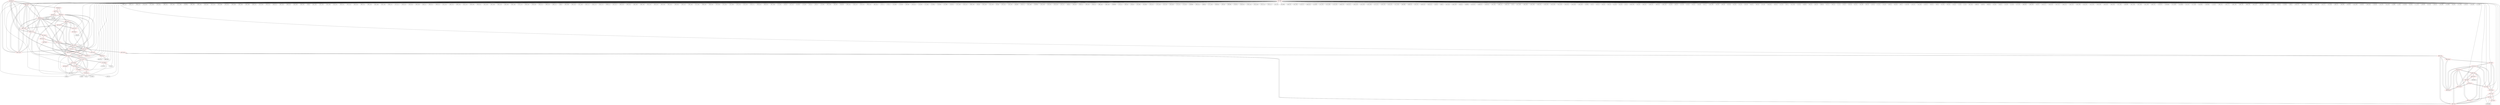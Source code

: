 graph {
	563 [label="(563) R35_T2" color=red]
	584 [label="(584) T16_T1"]
	583 [label="(583) T15_T1"]
	598 [label="(598) R35_T1"]
	582 [label="(582) T14_T1"]
	585 [label="(585) T17_T1"]
	564 [label="(564) R52_T1"]
	562 [label="(562) T22_T1"]
	564 [label="(564) R52_T1" color=red]
	567 [label="(567) D2_T"]
	568 [label="(568) C8_T"]
	563 [label="(563) R35_T2"]
	562 [label="(562) T22_T1"]
	565 [label="(565) R58_T1" color=red]
	566 [label="(566) R57_T1"]
	567 [label="(567) D2_T"]
	589 [label="(589) R29_T1"]
	598 [label="(598) R35_T1"]
	573 [label="(573) R40_T2"]
	593 [label="(593) R30_T1"]
	587 [label="(587) R27_T1"]
	588 [label="(588) R28_T1"]
	566 [label="(566) R57_T1" color=red]
	565 [label="(565) R58_T1"]
	567 [label="(567) D2_T"]
	567 [label="(567) D2_T" color=red]
	564 [label="(564) R52_T1"]
	568 [label="(568) C8_T"]
	565 [label="(565) R58_T1"]
	566 [label="(566) R57_T1"]
	589 [label="(589) R29_T1"]
	598 [label="(598) R35_T1"]
	573 [label="(573) R40_T2"]
	593 [label="(593) R30_T1"]
	587 [label="(587) R27_T1"]
	588 [label="(588) R28_T1"]
	607 [label="(607) R15_P1"]
	568 [label="(568) C8_T" color=red]
	567 [label="(567) D2_T"]
	564 [label="(564) R52_T1"]
	569 [label="(569) R36_T2" color=red]
	239 [label="(239) J5"]
	574 [label="(574) T18_T2"]
	570 [label="(570) R37_T2" color=red]
	105 [label="(105) U9"]
	4 [label="(4) TP3"]
	239 [label="(239) J5"]
	174 [label="(174) R57"]
	9 [label="(9) U1"]
	575 [label="(575) T19_T2"]
	571 [label="(571) R38_T2" color=red]
	239 [label="(239) J5"]
	9 [label="(9) U1"]
	576 [label="(576) T20_T2"]
	572 [label="(572) R39_T2" color=red]
	9 [label="(9) U1"]
	212 [label="(212) J4"]
	217 [label="(217) R71"]
	577 [label="(577) T21_T2"]
	573 [label="(573) R40_T2" color=red]
	589 [label="(589) R29_T1"]
	598 [label="(598) R35_T1"]
	593 [label="(593) R30_T1"]
	567 [label="(567) D2_T"]
	565 [label="(565) R58_T1"]
	587 [label="(587) R27_T1"]
	588 [label="(588) R28_T1"]
	562 [label="(562) T22_T1"]
	575 [label="(575) T19_T2"]
	574 [label="(574) T18_T2"]
	577 [label="(577) T21_T2"]
	576 [label="(576) T20_T2"]
	574 [label="(574) T18_T2" color=red]
	562 [label="(562) T22_T1"]
	575 [label="(575) T19_T2"]
	573 [label="(573) R40_T2"]
	577 [label="(577) T21_T2"]
	576 [label="(576) T20_T2"]
	569 [label="(569) R36_T2"]
	575 [label="(575) T19_T2" color=red]
	562 [label="(562) T22_T1"]
	574 [label="(574) T18_T2"]
	573 [label="(573) R40_T2"]
	577 [label="(577) T21_T2"]
	576 [label="(576) T20_T2"]
	570 [label="(570) R37_T2"]
	576 [label="(576) T20_T2" color=red]
	562 [label="(562) T22_T1"]
	575 [label="(575) T19_T2"]
	574 [label="(574) T18_T2"]
	573 [label="(573) R40_T2"]
	577 [label="(577) T21_T2"]
	571 [label="(571) R38_T2"]
	577 [label="(577) T21_T2" color=red]
	562 [label="(562) T22_T1"]
	575 [label="(575) T19_T2"]
	574 [label="(574) T18_T2"]
	573 [label="(573) R40_T2"]
	576 [label="(576) T20_T2"]
	572 [label="(572) R39_T2"]
	578 [label="(578) T10_T1" color=red]
	586 [label="(586) R23_T1"]
	594 [label="(594) R31_T1"]
	587 [label="(587) R27_T1"]
	579 [label="(579) T11_T1" color=red]
	591 [label="(591) R24_T1"]
	595 [label="(595) R32_T1"]
	588 [label="(588) R28_T1"]
	580 [label="(580) T12_T1" color=red]
	596 [label="(596) R33_T1"]
	589 [label="(589) R29_T1"]
	590 [label="(590) R25_T1"]
	581 [label="(581) T13_T1" color=red]
	593 [label="(593) R30_T1"]
	597 [label="(597) R34_T1"]
	592 [label="(592) R26_T1"]
	582 [label="(582) T14_T1" color=red]
	584 [label="(584) T16_T1"]
	583 [label="(583) T15_T1"]
	598 [label="(598) R35_T1"]
	585 [label="(585) T17_T1"]
	563 [label="(563) R35_T2"]
	594 [label="(594) R31_T1"]
	583 [label="(583) T15_T1" color=red]
	584 [label="(584) T16_T1"]
	598 [label="(598) R35_T1"]
	582 [label="(582) T14_T1"]
	585 [label="(585) T17_T1"]
	563 [label="(563) R35_T2"]
	595 [label="(595) R32_T1"]
	584 [label="(584) T16_T1" color=red]
	583 [label="(583) T15_T1"]
	598 [label="(598) R35_T1"]
	582 [label="(582) T14_T1"]
	585 [label="(585) T17_T1"]
	563 [label="(563) R35_T2"]
	596 [label="(596) R33_T1"]
	585 [label="(585) T17_T1" color=red]
	584 [label="(584) T16_T1"]
	583 [label="(583) T15_T1"]
	598 [label="(598) R35_T1"]
	582 [label="(582) T14_T1"]
	563 [label="(563) R35_T2"]
	597 [label="(597) R34_T1"]
	586 [label="(586) R23_T1" color=red]
	481 [label="(481) U41"]
	499 [label="(499) R136"]
	578 [label="(578) T10_T1"]
	587 [label="(587) R27_T1" color=red]
	589 [label="(589) R29_T1"]
	598 [label="(598) R35_T1"]
	573 [label="(573) R40_T2"]
	593 [label="(593) R30_T1"]
	567 [label="(567) D2_T"]
	565 [label="(565) R58_T1"]
	588 [label="(588) R28_T1"]
	578 [label="(578) T10_T1"]
	594 [label="(594) R31_T1"]
	588 [label="(588) R28_T1" color=red]
	589 [label="(589) R29_T1"]
	598 [label="(598) R35_T1"]
	573 [label="(573) R40_T2"]
	593 [label="(593) R30_T1"]
	567 [label="(567) D2_T"]
	565 [label="(565) R58_T1"]
	587 [label="(587) R27_T1"]
	595 [label="(595) R32_T1"]
	579 [label="(579) T11_T1"]
	589 [label="(589) R29_T1" color=red]
	598 [label="(598) R35_T1"]
	573 [label="(573) R40_T2"]
	593 [label="(593) R30_T1"]
	567 [label="(567) D2_T"]
	565 [label="(565) R58_T1"]
	587 [label="(587) R27_T1"]
	588 [label="(588) R28_T1"]
	596 [label="(596) R33_T1"]
	580 [label="(580) T12_T1"]
	590 [label="(590) R25_T1" color=red]
	302 [label="(302) R99"]
	297 [label="(297) J11"]
	580 [label="(580) T12_T1"]
	591 [label="(591) R24_T1" color=red]
	38 [label="(38) R29"]
	7 [label="(7) U2"]
	579 [label="(579) T11_T1"]
	592 [label="(592) R26_T1" color=red]
	9 [label="(9) U1"]
	7 [label="(7) U2"]
	581 [label="(581) T13_T1"]
	593 [label="(593) R30_T1" color=red]
	589 [label="(589) R29_T1"]
	598 [label="(598) R35_T1"]
	573 [label="(573) R40_T2"]
	567 [label="(567) D2_T"]
	565 [label="(565) R58_T1"]
	587 [label="(587) R27_T1"]
	588 [label="(588) R28_T1"]
	597 [label="(597) R34_T1"]
	581 [label="(581) T13_T1"]
	594 [label="(594) R31_T1" color=red]
	578 [label="(578) T10_T1"]
	587 [label="(587) R27_T1"]
	582 [label="(582) T14_T1"]
	595 [label="(595) R32_T1" color=red]
	583 [label="(583) T15_T1"]
	588 [label="(588) R28_T1"]
	579 [label="(579) T11_T1"]
	596 [label="(596) R33_T1" color=red]
	584 [label="(584) T16_T1"]
	589 [label="(589) R29_T1"]
	580 [label="(580) T12_T1"]
	597 [label="(597) R34_T1" color=red]
	585 [label="(585) T17_T1"]
	593 [label="(593) R30_T1"]
	581 [label="(581) T13_T1"]
	598 [label="(598) R35_T1" color=red]
	589 [label="(589) R29_T1"]
	573 [label="(573) R40_T2"]
	593 [label="(593) R30_T1"]
	567 [label="(567) D2_T"]
	565 [label="(565) R58_T1"]
	587 [label="(587) R27_T1"]
	588 [label="(588) R28_T1"]
	584 [label="(584) T16_T1"]
	583 [label="(583) T15_T1"]
	582 [label="(582) T14_T1"]
	585 [label="(585) T17_T1"]
	563 [label="(563) R35_T2"]
	599 [label="(599) T3_P1" color=red]
	603 [label="(603) R14_P1"]
	604 [label="(604) T6_P1"]
	602 [label="(602) R13_P1"]
	601 [label="(601) R12_P1"]
	600 [label="(600) T2_P1"]
	600 [label="(600) T2_P1" color=red]
	602 [label="(602) R13_P1"]
	599 [label="(599) T3_P1"]
	601 [label="(601) R12_P1"]
	606 [label="(606) T5_P1"]
	607 [label="(607) R15_P1"]
	601 [label="(601) R12_P1" color=red]
	612 [label="(612) R21_P1"]
	608 [label="(608) R16_P1"]
	605 [label="(605) R17_P1"]
	602 [label="(602) R13_P1"]
	599 [label="(599) T3_P1"]
	600 [label="(600) T2_P1"]
	602 [label="(602) R13_P1" color=red]
	616 [label="(616) T4_P1"]
	599 [label="(599) T3_P1"]
	601 [label="(601) R12_P1"]
	600 [label="(600) T2_P1"]
	603 [label="(603) R14_P1" color=red]
	556 [label="(556) DS12"]
	599 [label="(599) T3_P1"]
	604 [label="(604) T6_P1"]
	604 [label="(604) T6_P1" color=red]
	603 [label="(603) R14_P1"]
	599 [label="(599) T3_P1"]
	613 [label="(613) R22_P1"]
	605 [label="(605) R17_P1"]
	605 [label="(605) R17_P1" color=red]
	612 [label="(612) R21_P1"]
	608 [label="(608) R16_P1"]
	601 [label="(601) R12_P1"]
	613 [label="(613) R22_P1"]
	604 [label="(604) T6_P1"]
	606 [label="(606) T5_P1" color=red]
	600 [label="(600) T2_P1"]
	607 [label="(607) R15_P1"]
	608 [label="(608) R16_P1"]
	609 [label="(609) R20_P1"]
	607 [label="(607) R15_P1" color=red]
	567 [label="(567) D2_T"]
	600 [label="(600) T2_P1"]
	606 [label="(606) T5_P1"]
	608 [label="(608) R16_P1" color=red]
	612 [label="(612) R21_P1"]
	601 [label="(601) R12_P1"]
	605 [label="(605) R17_P1"]
	606 [label="(606) T5_P1"]
	609 [label="(609) R20_P1"]
	609 [label="(609) R20_P1" color=red]
	610 [label="(610) T8_P1"]
	608 [label="(608) R16_P1"]
	606 [label="(606) T5_P1"]
	610 [label="(610) T8_P1" color=red]
	611 [label="(611) T9_P1"]
	612 [label="(612) R21_P1"]
	614 [label="(614) R19_P1"]
	609 [label="(609) R20_P1"]
	611 [label="(611) T9_P1" color=red]
	613 [label="(613) R22_P1"]
	612 [label="(612) R21_P1"]
	610 [label="(610) T8_P1"]
	614 [label="(614) R19_P1"]
	612 [label="(612) R21_P1" color=red]
	608 [label="(608) R16_P1"]
	601 [label="(601) R12_P1"]
	605 [label="(605) R17_P1"]
	611 [label="(611) T9_P1"]
	610 [label="(610) T8_P1"]
	614 [label="(614) R19_P1"]
	613 [label="(613) R22_P1" color=red]
	611 [label="(611) T9_P1"]
	604 [label="(604) T6_P1"]
	605 [label="(605) R17_P1"]
	614 [label="(614) R19_P1" color=red]
	611 [label="(611) T9_P1"]
	612 [label="(612) R21_P1"]
	610 [label="(610) T8_P1"]
	615 [label="(615) T7_P1"]
	615 [label="(615) T7_P1" color=red]
	617 [label="(617) R1_P1"]
	616 [label="(616) T4_P1"]
	557 [label="(557) R154"]
	614 [label="(614) R19_P1"]
	616 [label="(616) T4_P1" color=red]
	602 [label="(602) R13_P1"]
	617 [label="(617) R1_P1"]
	615 [label="(615) T7_P1"]
	557 [label="(557) R154"]
	617 [label="(617) R1_P1" color=red]
	616 [label="(616) T4_P1"]
	615 [label="(615) T7_P1"]
	557 [label="(557) R154"]
	618 [label="(618) GND" color=red]
	396 [label="(396) C223"]
	395 [label="(395) C174"]
	394 [label="(394) C170"]
	414 [label="(414) C164"]
	412 [label="(412) C200"]
	413 [label="(413) C201"]
	406 [label="(406) C181"]
	407 [label="(407) C185"]
	411 [label="(411) C196"]
	209 [label="(209) R65"]
	408 [label="(408) C189"]
	409 [label="(409) C193"]
	410 [label="(410) C192"]
	417 [label="(417) C176"]
	415 [label="(415) C168"]
	433 [label="(433) C182"]
	204 [label="(204) C269"]
	434 [label="(434) C186"]
	435 [label="(435) C188"]
	436 [label="(436) C197"]
	437 [label="(437) C204"]
	432 [label="(432) C125"]
	416 [label="(416) C172"]
	431 [label="(431) C123"]
	418 [label="(418) C179"]
	419 [label="(419) C183"]
	420 [label="(420) C187"]
	195 [label="(195) J3"]
	421 [label="(421) C191"]
	422 [label="(422) C195"]
	423 [label="(423) C198"]
	424 [label="(424) C202"]
	403 [label="(403) C232"]
	397 [label="(397) C225"]
	404 [label="(404) C234"]
	399 [label="(399) C224"]
	400 [label="(400) C226"]
	401 [label="(401) C228"]
	402 [label="(402) C230"]
	398 [label="(398) C222"]
	427 [label="(427) C217"]
	428 [label="(428) C219"]
	429 [label="(429) C235"]
	430 [label="(430) C236"]
	202 [label="(202) U11"]
	383 [label="(383) C231"]
	208 [label="(208) C275"]
	207 [label="(207) C274"]
	206 [label="(206) C273"]
	405 [label="(405) C220"]
	447 [label="(447) C124"]
	439 [label="(439) C206"]
	440 [label="(440) C207"]
	441 [label="(441) C156"]
	442 [label="(442) C169"]
	443 [label="(443) C178"]
	444 [label="(444) C184"]
	445 [label="(445) C190"]
	197 [label="(197) C110"]
	446 [label="(446) C194"]
	196 [label="(196) C109"]
	455 [label="(455) C122"]
	448 [label="(448) C126"]
	449 [label="(449) C127"]
	194 [label="(194) J2"]
	465 [label="(465) C288"]
	450 [label="(450) C155"]
	451 [label="(451) C160"]
	452 [label="(452) C171"]
	453 [label="(453) C173"]
	454 [label="(454) C175"]
	198 [label="(198) C111"]
	457 [label="(457) C227"]
	458 [label="(458) C229"]
	459 [label="(459) C233"]
	464 [label="(464) C264"]
	460 [label="(460) C246"]
	461 [label="(461) C247"]
	462 [label="(462) C252"]
	463 [label="(463) C260"]
	392 [label="(392) C162"]
	438 [label="(438) C205"]
	426 [label="(426) C215"]
	393 [label="(393) C166"]
	471 [label="(471) C282"]
	468 [label="(468) C285"]
	469 [label="(469) C284"]
	470 [label="(470) C283"]
	472 [label="(472) C281"]
	473 [label="(473) C280"]
	474 [label="(474) C279"]
	475 [label="(475) C278"]
	476 [label="(476) C277"]
	425 [label="(425) C213"]
	466 [label="(466) C287"]
	467 [label="(467) C286"]
	9 [label="(9) U1"]
	172 [label="(172) C82"]
	106 [label="(106) U8"]
	107 [label="(107) U10"]
	181 [label="(181) R50"]
	173 [label="(173) C83"]
	105 [label="(105) U9"]
	104 [label="(104) U5"]
	108 [label="(108) U4"]
	170 [label="(170) C80"]
	382 [label="(382) C208"]
	166 [label="(166) C98"]
	168 [label="(168) C99"]
	169 [label="(169) C102"]
	203 [label="(203) C270"]
	379 [label="(379) C216"]
	380 [label="(380) C218"]
	381 [label="(381) C221"]
	178 [label="(178) C71"]
	179 [label="(179) U7"]
	162 [label="(162) R58"]
	176 [label="(176) C69"]
	148 [label="(148) C88"]
	149 [label="(149) C101"]
	151 [label="(151) R52"]
	171 [label="(171) C81"]
	153 [label="(153) R61"]
	155 [label="(155) R54"]
	157 [label="(157) R63"]
	146 [label="(146) C87"]
	147 [label="(147) C100"]
	325 [label="(325) C147"]
	306 [label="(306) C138"]
	241 [label="(241) J6"]
	324 [label="(324) C146"]
	314 [label="(314) C139"]
	237 [label="(237) J8"]
	310 [label="(310) C141"]
	301 [label="(301) U28"]
	242 [label="(242) JP3"]
	234 [label="(234) U17"]
	322 [label="(322) C148"]
	238 [label="(238) FB4"]
	323 [label="(323) C149"]
	319 [label="(319) U26"]
	318 [label="(318) C140"]
	321 [label="(321) U27"]
	239 [label="(239) J5"]
	240 [label="(240) X1"]
	299 [label="(299) U30"]
	300 [label="(300) U31"]
	295 [label="(295) U29"]
	296 [label="(296) U23"]
	284 [label="(284) C132"]
	285 [label="(285) C133"]
	288 [label="(288) R98"]
	274 [label="(274) U21"]
	287 [label="(287) Q2"]
	279 [label="(279) J10"]
	252 [label="(252) DS6"]
	251 [label="(251) DS5"]
	278 [label="(278) C137"]
	275 [label="(275) C134"]
	257 [label="(257) U18"]
	276 [label="(276) C135"]
	272 [label="(272) U22"]
	273 [label="(273) U20"]
	249 [label="(249) R88"]
	248 [label="(248) C131"]
	283 [label="(283) D5"]
	277 [label="(277) C136"]
	256 [label="(256) SW1"]
	282 [label="(282) D4"]
	359 [label="(359) FB5"]
	228 [label="(228) R75"]
	353 [label="(353) R125"]
	230 [label="(230) C116"]
	231 [label="(231) C118"]
	232 [label="(232) C114"]
	233 [label="(233) C117"]
	227 [label="(227) U13"]
	212 [label="(212) J4"]
	355 [label="(355) FB6"]
	356 [label="(356) U35"]
	357 [label="(357) U36"]
	210 [label="(210) U12"]
	229 [label="(229) C115"]
	211 [label="(211) BT1"]
	372 [label="(372) U32"]
	271 [label="(271) C130"]
	270 [label="(270) C128"]
	269 [label="(269) C119"]
	376 [label="(376) C157"]
	263 [label="(263) C129"]
	374 [label="(374) C150"]
	375 [label="(375) C158"]
	377 [label="(377) C121"]
	378 [label="(378) C120"]
	370 [label="(370) C153"]
	371 [label="(371) C154"]
	262 [label="(262) DS3"]
	366 [label="(366) U34"]
	337 [label="(337) U37"]
	226 [label="(226) C113"]
	225 [label="(225) C112"]
	223 [label="(223) D1"]
	350 [label="(350) J7"]
	221 [label="(221) U14"]
	340 [label="(340) C159"]
	342 [label="(342) J13"]
	346 [label="(346) JP4"]
	347 [label="(347) R122"]
	348 [label="(348) R123"]
	349 [label="(349) R124"]
	367 [label="(367) U33"]
	368 [label="(368) C151"]
	369 [label="(369) C152"]
	8 [label="(8) U3"]
	7 [label="(7) U2"]
	527 [label="(527) C248"]
	536 [label="(536) C265"]
	535 [label="(535) C258"]
	534 [label="(534) C257"]
	533 [label="(533) C255"]
	532 [label="(532) C254"]
	531 [label="(531) C253"]
	530 [label="(530) C251"]
	529 [label="(529) C250"]
	528 [label="(528) C249"]
	39 [label="(39) R30"]
	38 [label="(38) R29"]
	54 [label="(54) C2"]
	50 [label="(50) C13"]
	46 [label="(46) C32"]
	49 [label="(49) C10"]
	51 [label="(51) C16"]
	45 [label="(45) C29"]
	55 [label="(55) C5"]
	509 [label="(509) C256"]
	52 [label="(52) C19"]
	503 [label="(503) U42"]
	508 [label="(508) C261"]
	496 [label="(496) U43"]
	494 [label="(494) C244"]
	44 [label="(44) C49"]
	48 [label="(48) C52"]
	47 [label="(47) C28"]
	75 [label="(75) C15"]
	53 [label="(53) C22"]
	59 [label="(59) C60"]
	65 [label="(65) C11"]
	553 [label="(553) C266"]
	58 [label="(58) C59"]
	89 [label="(89) C36"]
	93 [label="(93) C48"]
	92 [label="(92) C45"]
	91 [label="(91) C42"]
	90 [label="(90) C39"]
	94 [label="(94) C51"]
	88 [label="(88) C33"]
	87 [label="(87) C30"]
	550 [label="(550) R152"]
	86 [label="(86) C53"]
	57 [label="(57) C25"]
	56 [label="(56) C1"]
	551 [label="(551) U49"]
	70 [label="(70) C26"]
	559 [label="(559) Q4"]
	69 [label="(69) C23"]
	68 [label="(68) C20"]
	558 [label="(558) Q3"]
	67 [label="(67) C17"]
	66 [label="(66) C14"]
	71 [label="(71) C3"]
	79 [label="(79) C27"]
	83 [label="(83) C44"]
	82 [label="(82) C41"]
	81 [label="(81) C38"]
	80 [label="(80) C35"]
	78 [label="(78) C24"]
	77 [label="(77) C21"]
	76 [label="(76) C18"]
	96 [label="(96) C61"]
	85 [label="(85) C50"]
	99 [label="(99) C7"]
	103 [label="(103) C58"]
	102 [label="(102) C57"]
	101 [label="(101) C34"]
	100 [label="(100) C31"]
	84 [label="(84) C47"]
	98 [label="(98) C4"]
	97 [label="(97) C62"]
	95 [label="(95) C54"]
	74 [label="(74) C12"]
	73 [label="(73) C9"]
	72 [label="(72) C6"]
	481 [label="(481) U41"]
	487 [label="(487) U46"]
	486 [label="(486) J18"]
	485 [label="(485) D8"]
	484 [label="(484) J16"]
	43 [label="(43) C46"]
	478 [label="(478) J17"]
	42 [label="(42) C43"]
	41 [label="(41) C40"]
	477 [label="(477) U45"]
	488 [label="(488) SW3"]
	490 [label="(490) R138"]
	40 [label="(40) C37"]
	545 [label="(545) C211"]
	549 [label="(549) C245"]
	547 [label="(547) C212"]
	546 [label="(546) C214"]
	544 [label="(544) C210"]
	543 [label="(543) C209"]
	542 [label="(542) C241"]
	541 [label="(541) C242"]
	540 [label="(540) C259"]
	539 [label="(539) C243"]
	538 [label="(538) C263"]
	537 [label="(537) C262"]
	493 [label="(493) FB9"]
	491 [label="(491) C238"]
	502 [label="(502) C240"]
	501 [label="(501) C239"]
	500 [label="(500) C237"]
	499 [label="(499) R136"]
	520 [label="(520) R147"]
	519 [label="(519) R146"]
	521 [label="(521) R148"]
	513 [label="(513) R144"]
	512 [label="(512) U47"]
	517 [label="(517) U48"]
	515 [label="(515) R141"]
	516 [label="(516) R142"]
	125 [label="(125) C67"]
	390 [label="(390) C161"]
	391 [label="(391) C177"]
	384 [label="(384) C199"]
	389 [label="(389) C165"]
	386 [label="(386) C163"]
	387 [label="(387) C167"]
	184 [label="(184) C93"]
	61 [label="(61) C8"]
	118 [label="(118) R42"]
	60 [label="(60) C55"]
	120 [label="(120) R45"]
	193 [label="(193) J1"]
	186 [label="(186) C276"]
	385 [label="(385) C203"]
	122 [label="(122) R40"]
	388 [label="(388) C180"]
	191 [label="(191) C77"]
	187 [label="(187) C96"]
	188 [label="(188) C70"]
	189 [label="(189) C68"]
	190 [label="(190) C90"]
	141 [label="(141) C104"]
	140 [label="(140) C92"]
	139 [label="(139) C103"]
	129 [label="(129) C65"]
	132 [label="(132) C79"]
	131 [label="(131) C78"]
	12 [label="(12) R28"]
	11 [label="(11) R2"]
	130 [label="(130) C66"]
	63 [label="(63) C63"]
	111 [label="(111) C76"]
	109 [label="(109) R59"]
	62 [label="(62) C56"]
	138 [label="(138) C91"]
	134 [label="(134) C86"]
	133 [label="(133) R46"]
	64 [label="(64) C64"]
	137 [label="(137) C85"]
	136 [label="(136) C97"]
	135 [label="(135) C84"]
	113 [label="(113) R34"]
	576 [label="(576) T20_T2"]
	574 [label="(574) T18_T2"]
	575 [label="(575) T19_T2"]
	577 [label="(577) T21_T2"]
	566 [label="(566) R57_T1"]
	562 [label="(562) T22_T1"]
	567 [label="(567) D2_T"]
	579 [label="(579) T11_T1"]
	584 [label="(584) T16_T1"]
	585 [label="(585) T17_T1"]
	578 [label="(578) T10_T1"]
	580 [label="(580) T12_T1"]
	581 [label="(581) T13_T1"]
	582 [label="(582) T14_T1"]
	583 [label="(583) T15_T1"]
	568 [label="(568) C8_T"]
	599 [label="(599) T3_P1"]
	616 [label="(616) T4_P1"]
	615 [label="(615) T7_P1"]
	606 [label="(606) T5_P1"]
	611 [label="(611) T9_P1"]
	610 [label="(610) T8_P1"]
	604 [label="(604) T6_P1"]
	600 [label="(600) T2_P1"]
	563 -- 584
	563 -- 583
	563 -- 598
	563 -- 582
	563 -- 585
	563 -- 564
	563 -- 562
	564 -- 567
	564 -- 568
	564 -- 563
	564 -- 562
	565 -- 566
	565 -- 567
	565 -- 589
	565 -- 598
	565 -- 573
	565 -- 593
	565 -- 587
	565 -- 588
	566 -- 565
	566 -- 567
	567 -- 564
	567 -- 568
	567 -- 565
	567 -- 566
	567 -- 589
	567 -- 598
	567 -- 573
	567 -- 593
	567 -- 587
	567 -- 588
	567 -- 607
	568 -- 567
	568 -- 564
	569 -- 239
	569 -- 574
	570 -- 105
	570 -- 4
	570 -- 239
	570 -- 174
	570 -- 9
	570 -- 575
	571 -- 239
	571 -- 9
	571 -- 576
	572 -- 9
	572 -- 212
	572 -- 217
	572 -- 577
	573 -- 589
	573 -- 598
	573 -- 593
	573 -- 567
	573 -- 565
	573 -- 587
	573 -- 588
	573 -- 562
	573 -- 575
	573 -- 574
	573 -- 577
	573 -- 576
	574 -- 562
	574 -- 575
	574 -- 573
	574 -- 577
	574 -- 576
	574 -- 569
	575 -- 562
	575 -- 574
	575 -- 573
	575 -- 577
	575 -- 576
	575 -- 570
	576 -- 562
	576 -- 575
	576 -- 574
	576 -- 573
	576 -- 577
	576 -- 571
	577 -- 562
	577 -- 575
	577 -- 574
	577 -- 573
	577 -- 576
	577 -- 572
	578 -- 586
	578 -- 594
	578 -- 587
	579 -- 591
	579 -- 595
	579 -- 588
	580 -- 596
	580 -- 589
	580 -- 590
	581 -- 593
	581 -- 597
	581 -- 592
	582 -- 584
	582 -- 583
	582 -- 598
	582 -- 585
	582 -- 563
	582 -- 594
	583 -- 584
	583 -- 598
	583 -- 582
	583 -- 585
	583 -- 563
	583 -- 595
	584 -- 583
	584 -- 598
	584 -- 582
	584 -- 585
	584 -- 563
	584 -- 596
	585 -- 584
	585 -- 583
	585 -- 598
	585 -- 582
	585 -- 563
	585 -- 597
	586 -- 481
	586 -- 499
	586 -- 578
	587 -- 589
	587 -- 598
	587 -- 573
	587 -- 593
	587 -- 567
	587 -- 565
	587 -- 588
	587 -- 578
	587 -- 594
	588 -- 589
	588 -- 598
	588 -- 573
	588 -- 593
	588 -- 567
	588 -- 565
	588 -- 587
	588 -- 595
	588 -- 579
	589 -- 598
	589 -- 573
	589 -- 593
	589 -- 567
	589 -- 565
	589 -- 587
	589 -- 588
	589 -- 596
	589 -- 580
	590 -- 302
	590 -- 297
	590 -- 580
	591 -- 38
	591 -- 7
	591 -- 579
	592 -- 9
	592 -- 7
	592 -- 581
	593 -- 589
	593 -- 598
	593 -- 573
	593 -- 567
	593 -- 565
	593 -- 587
	593 -- 588
	593 -- 597
	593 -- 581
	594 -- 578
	594 -- 587
	594 -- 582
	595 -- 583
	595 -- 588
	595 -- 579
	596 -- 584
	596 -- 589
	596 -- 580
	597 -- 585
	597 -- 593
	597 -- 581
	598 -- 589
	598 -- 573
	598 -- 593
	598 -- 567
	598 -- 565
	598 -- 587
	598 -- 588
	598 -- 584
	598 -- 583
	598 -- 582
	598 -- 585
	598 -- 563
	599 -- 603
	599 -- 604
	599 -- 602
	599 -- 601
	599 -- 600
	600 -- 602
	600 -- 599
	600 -- 601
	600 -- 606
	600 -- 607
	601 -- 612
	601 -- 608
	601 -- 605
	601 -- 602
	601 -- 599
	601 -- 600
	602 -- 616
	602 -- 599
	602 -- 601
	602 -- 600
	603 -- 556
	603 -- 599
	603 -- 604
	604 -- 603
	604 -- 599
	604 -- 613
	604 -- 605
	605 -- 612
	605 -- 608
	605 -- 601
	605 -- 613
	605 -- 604
	606 -- 600
	606 -- 607
	606 -- 608
	606 -- 609
	607 -- 567
	607 -- 600
	607 -- 606
	608 -- 612
	608 -- 601
	608 -- 605
	608 -- 606
	608 -- 609
	609 -- 610
	609 -- 608
	609 -- 606
	610 -- 611
	610 -- 612
	610 -- 614
	610 -- 609
	611 -- 613
	611 -- 612
	611 -- 610
	611 -- 614
	612 -- 608
	612 -- 601
	612 -- 605
	612 -- 611
	612 -- 610
	612 -- 614
	613 -- 611
	613 -- 604
	613 -- 605
	614 -- 611
	614 -- 612
	614 -- 610
	614 -- 615
	615 -- 617
	615 -- 616
	615 -- 557
	615 -- 614
	616 -- 602
	616 -- 617
	616 -- 615
	616 -- 557
	617 -- 616
	617 -- 615
	617 -- 557
	618 -- 396
	618 -- 395
	618 -- 394
	618 -- 414
	618 -- 412
	618 -- 413
	618 -- 406
	618 -- 407
	618 -- 411
	618 -- 209
	618 -- 408
	618 -- 409
	618 -- 410
	618 -- 417
	618 -- 415
	618 -- 433
	618 -- 204
	618 -- 434
	618 -- 435
	618 -- 436
	618 -- 437
	618 -- 432
	618 -- 416
	618 -- 431
	618 -- 418
	618 -- 419
	618 -- 420
	618 -- 195
	618 -- 421
	618 -- 422
	618 -- 423
	618 -- 424
	618 -- 403
	618 -- 397
	618 -- 404
	618 -- 399
	618 -- 400
	618 -- 401
	618 -- 402
	618 -- 398
	618 -- 427
	618 -- 428
	618 -- 429
	618 -- 430
	618 -- 202
	618 -- 383
	618 -- 208
	618 -- 207
	618 -- 206
	618 -- 405
	618 -- 447
	618 -- 439
	618 -- 440
	618 -- 441
	618 -- 442
	618 -- 443
	618 -- 444
	618 -- 445
	618 -- 197
	618 -- 446
	618 -- 196
	618 -- 455
	618 -- 448
	618 -- 449
	618 -- 194
	618 -- 465
	618 -- 450
	618 -- 451
	618 -- 452
	618 -- 453
	618 -- 454
	618 -- 198
	618 -- 457
	618 -- 458
	618 -- 459
	618 -- 464
	618 -- 460
	618 -- 461
	618 -- 462
	618 -- 463
	618 -- 392
	618 -- 438
	618 -- 426
	618 -- 393
	618 -- 471
	618 -- 468
	618 -- 469
	618 -- 470
	618 -- 472
	618 -- 473
	618 -- 474
	618 -- 475
	618 -- 476
	618 -- 425
	618 -- 466
	618 -- 467
	618 -- 9
	618 -- 172
	618 -- 106
	618 -- 107
	618 -- 181
	618 -- 173
	618 -- 105
	618 -- 104
	618 -- 108
	618 -- 170
	618 -- 382
	618 -- 166
	618 -- 168
	618 -- 169
	618 -- 203
	618 -- 379
	618 -- 380
	618 -- 381
	618 -- 178
	618 -- 179
	618 -- 162
	618 -- 176
	618 -- 148
	618 -- 149
	618 -- 151
	618 -- 171
	618 -- 153
	618 -- 155
	618 -- 157
	618 -- 146
	618 -- 147
	618 -- 325
	618 -- 306
	618 -- 241
	618 -- 324
	618 -- 314
	618 -- 237
	618 -- 310
	618 -- 301
	618 -- 242
	618 -- 234
	618 -- 322
	618 -- 238
	618 -- 323
	618 -- 319
	618 -- 318
	618 -- 321
	618 -- 239
	618 -- 240
	618 -- 299
	618 -- 300
	618 -- 295
	618 -- 296
	618 -- 284
	618 -- 285
	618 -- 288
	618 -- 274
	618 -- 287
	618 -- 279
	618 -- 252
	618 -- 251
	618 -- 278
	618 -- 275
	618 -- 257
	618 -- 276
	618 -- 272
	618 -- 273
	618 -- 249
	618 -- 248
	618 -- 283
	618 -- 277
	618 -- 256
	618 -- 282
	618 -- 359
	618 -- 228
	618 -- 353
	618 -- 230
	618 -- 231
	618 -- 232
	618 -- 233
	618 -- 227
	618 -- 212
	618 -- 355
	618 -- 356
	618 -- 357
	618 -- 210
	618 -- 229
	618 -- 211
	618 -- 372
	618 -- 271
	618 -- 270
	618 -- 269
	618 -- 376
	618 -- 263
	618 -- 374
	618 -- 375
	618 -- 377
	618 -- 378
	618 -- 370
	618 -- 371
	618 -- 262
	618 -- 366
	618 -- 337
	618 -- 226
	618 -- 225
	618 -- 223
	618 -- 350
	618 -- 221
	618 -- 340
	618 -- 342
	618 -- 346
	618 -- 347
	618 -- 348
	618 -- 349
	618 -- 367
	618 -- 368
	618 -- 369
	618 -- 8
	618 -- 7
	618 -- 527
	618 -- 536
	618 -- 535
	618 -- 534
	618 -- 533
	618 -- 532
	618 -- 531
	618 -- 530
	618 -- 529
	618 -- 528
	618 -- 39
	618 -- 38
	618 -- 54
	618 -- 50
	618 -- 46
	618 -- 49
	618 -- 51
	618 -- 45
	618 -- 55
	618 -- 509
	618 -- 52
	618 -- 503
	618 -- 508
	618 -- 496
	618 -- 494
	618 -- 44
	618 -- 48
	618 -- 47
	618 -- 75
	618 -- 53
	618 -- 59
	618 -- 65
	618 -- 553
	618 -- 58
	618 -- 89
	618 -- 93
	618 -- 92
	618 -- 91
	618 -- 90
	618 -- 94
	618 -- 88
	618 -- 87
	618 -- 550
	618 -- 86
	618 -- 57
	618 -- 56
	618 -- 551
	618 -- 70
	618 -- 559
	618 -- 69
	618 -- 68
	618 -- 558
	618 -- 67
	618 -- 66
	618 -- 71
	618 -- 79
	618 -- 83
	618 -- 82
	618 -- 81
	618 -- 80
	618 -- 78
	618 -- 77
	618 -- 76
	618 -- 96
	618 -- 85
	618 -- 99
	618 -- 103
	618 -- 102
	618 -- 101
	618 -- 100
	618 -- 84
	618 -- 98
	618 -- 97
	618 -- 95
	618 -- 74
	618 -- 73
	618 -- 72
	618 -- 481
	618 -- 487
	618 -- 486
	618 -- 485
	618 -- 484
	618 -- 43
	618 -- 478
	618 -- 42
	618 -- 41
	618 -- 477
	618 -- 488
	618 -- 490
	618 -- 40
	618 -- 545
	618 -- 549
	618 -- 547
	618 -- 546
	618 -- 544
	618 -- 543
	618 -- 542
	618 -- 541
	618 -- 540
	618 -- 539
	618 -- 538
	618 -- 537
	618 -- 493
	618 -- 491
	618 -- 502
	618 -- 501
	618 -- 500
	618 -- 499
	618 -- 520
	618 -- 519
	618 -- 521
	618 -- 513
	618 -- 512
	618 -- 517
	618 -- 515
	618 -- 516
	618 -- 125
	618 -- 390
	618 -- 391
	618 -- 384
	618 -- 389
	618 -- 386
	618 -- 387
	618 -- 184
	618 -- 61
	618 -- 118
	618 -- 60
	618 -- 120
	618 -- 193
	618 -- 186
	618 -- 385
	618 -- 122
	618 -- 388
	618 -- 191
	618 -- 187
	618 -- 188
	618 -- 189
	618 -- 190
	618 -- 141
	618 -- 140
	618 -- 139
	618 -- 129
	618 -- 132
	618 -- 131
	618 -- 12
	618 -- 11
	618 -- 130
	618 -- 63
	618 -- 111
	618 -- 109
	618 -- 62
	618 -- 138
	618 -- 134
	618 -- 133
	618 -- 64
	618 -- 137
	618 -- 136
	618 -- 135
	618 -- 113
	618 -- 576
	618 -- 574
	618 -- 575
	618 -- 577
	618 -- 566
	618 -- 562
	618 -- 567
	618 -- 579
	618 -- 584
	618 -- 585
	618 -- 578
	618 -- 580
	618 -- 581
	618 -- 582
	618 -- 583
	618 -- 568
	618 -- 599
	618 -- 616
	618 -- 615
	618 -- 606
	618 -- 611
	618 -- 610
	618 -- 604
	618 -- 600
}